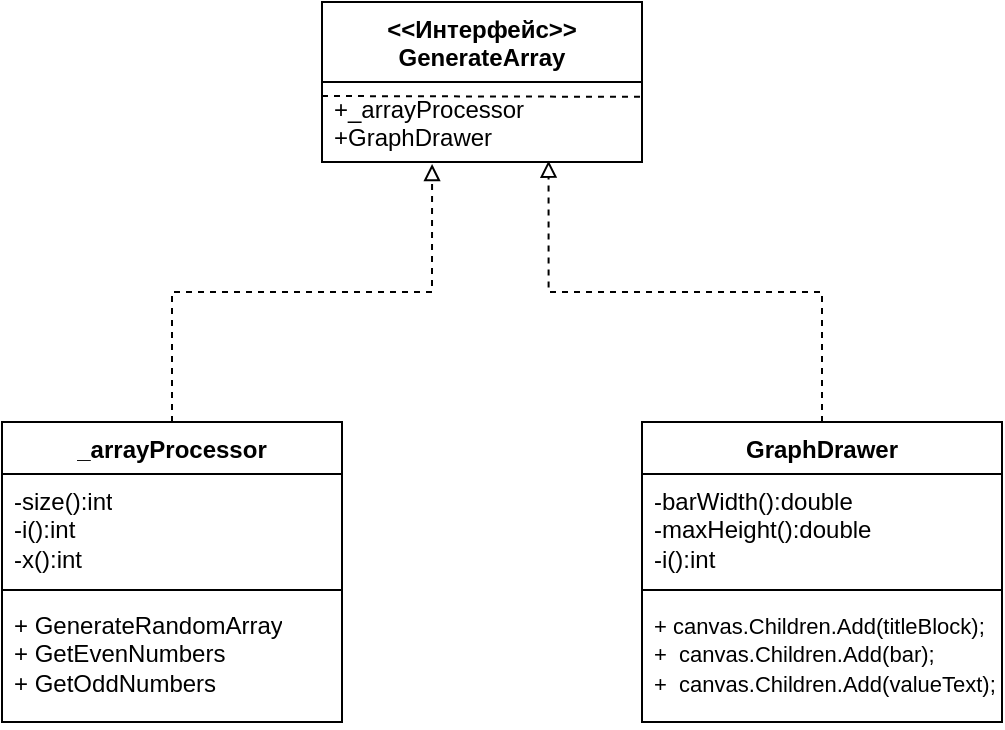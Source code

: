 <mxfile version="22.0.3" type="device" pages="4">
  <diagram id="kSzcMR0u03rfNY5keuFX" name="Классов">
    <mxGraphModel dx="819" dy="482" grid="1" gridSize="10" guides="1" tooltips="1" connect="1" arrows="1" fold="1" page="1" pageScale="1" pageWidth="827" pageHeight="1169" math="0" shadow="0">
      <root>
        <mxCell id="0" />
        <mxCell id="1" parent="0" />
        <mxCell id="Ui4USjVnpxRHwr0s3dEP-13" value="_arrayProcessor" style="swimlane;fontStyle=1;align=center;verticalAlign=top;childLayout=stackLayout;horizontal=1;startSize=26;horizontalStack=0;resizeParent=1;resizeParentMax=0;resizeLast=0;collapsible=1;marginBottom=0;whiteSpace=wrap;html=1;" vertex="1" parent="1">
          <mxGeometry x="190" y="440" width="170" height="150" as="geometry" />
        </mxCell>
        <mxCell id="Ui4USjVnpxRHwr0s3dEP-14" value="-size():int&lt;br&gt;-i():int&lt;br&gt;-x():int" style="text;strokeColor=none;fillColor=none;align=left;verticalAlign=top;spacingLeft=4;spacingRight=4;overflow=hidden;rotatable=0;points=[[0,0.5],[1,0.5]];portConstraint=eastwest;whiteSpace=wrap;html=1;" vertex="1" parent="Ui4USjVnpxRHwr0s3dEP-13">
          <mxGeometry y="26" width="170" height="54" as="geometry" />
        </mxCell>
        <mxCell id="Ui4USjVnpxRHwr0s3dEP-15" value="" style="line;strokeWidth=1;fillColor=none;align=left;verticalAlign=middle;spacingTop=-1;spacingLeft=3;spacingRight=3;rotatable=0;labelPosition=right;points=[];portConstraint=eastwest;strokeColor=inherit;" vertex="1" parent="Ui4USjVnpxRHwr0s3dEP-13">
          <mxGeometry y="80" width="170" height="8" as="geometry" />
        </mxCell>
        <mxCell id="Ui4USjVnpxRHwr0s3dEP-16" value="+&amp;nbsp;GenerateRandomArray&lt;br&gt;+&amp;nbsp;GetEvenNumbers&lt;br&gt;+ GetOddNumbers" style="text;strokeColor=none;fillColor=none;align=left;verticalAlign=top;spacingLeft=4;spacingRight=4;overflow=hidden;rotatable=0;points=[[0,0.5],[1,0.5]];portConstraint=eastwest;whiteSpace=wrap;html=1;" vertex="1" parent="Ui4USjVnpxRHwr0s3dEP-13">
          <mxGeometry y="88" width="170" height="62" as="geometry" />
        </mxCell>
        <mxCell id="Ui4USjVnpxRHwr0s3dEP-17" value="&amp;lt;&amp;lt;Интерфейс&amp;gt;&amp;gt;&lt;br&gt;GenerateArray" style="swimlane;fontStyle=1;align=center;verticalAlign=top;childLayout=stackLayout;horizontal=1;startSize=40;horizontalStack=0;resizeParent=1;resizeParentMax=0;resizeLast=0;collapsible=1;marginBottom=0;whiteSpace=wrap;html=1;" vertex="1" parent="1">
          <mxGeometry x="350" y="230" width="160" height="80" as="geometry" />
        </mxCell>
        <mxCell id="Ui4USjVnpxRHwr0s3dEP-21" value="" style="endArrow=none;dashed=1;html=1;rounded=0;exitX=0;exitY=0.175;exitDx=0;exitDy=0;exitPerimeter=0;entryX=1.004;entryY=0.186;entryDx=0;entryDy=0;entryPerimeter=0;" edge="1" parent="Ui4USjVnpxRHwr0s3dEP-17" source="Ui4USjVnpxRHwr0s3dEP-20" target="Ui4USjVnpxRHwr0s3dEP-20">
          <mxGeometry width="50" height="50" relative="1" as="geometry">
            <mxPoint y="32.71" as="sourcePoint" />
            <mxPoint x="138" y="32.71" as="targetPoint" />
          </mxGeometry>
        </mxCell>
        <mxCell id="Ui4USjVnpxRHwr0s3dEP-20" value="+_arrayProcessor&lt;br&gt;+GraphDrawer" style="text;strokeColor=none;fillColor=none;align=left;verticalAlign=top;spacingLeft=4;spacingRight=4;overflow=hidden;rotatable=0;points=[[0,0.5],[1,0.5]];portConstraint=eastwest;whiteSpace=wrap;html=1;" vertex="1" parent="Ui4USjVnpxRHwr0s3dEP-17">
          <mxGeometry y="40" width="160" height="40" as="geometry" />
        </mxCell>
        <mxCell id="Ui4USjVnpxRHwr0s3dEP-23" value="GraphDrawer" style="swimlane;fontStyle=1;align=center;verticalAlign=top;childLayout=stackLayout;horizontal=1;startSize=26;horizontalStack=0;resizeParent=1;resizeParentMax=0;resizeLast=0;collapsible=1;marginBottom=0;whiteSpace=wrap;html=1;" vertex="1" parent="1">
          <mxGeometry x="510" y="440" width="180" height="150" as="geometry" />
        </mxCell>
        <mxCell id="Ui4USjVnpxRHwr0s3dEP-24" value="-barWidth():double&lt;br&gt;-maxHeight():double&lt;br&gt;-i():int" style="text;strokeColor=none;fillColor=none;align=left;verticalAlign=top;spacingLeft=4;spacingRight=4;overflow=hidden;rotatable=0;points=[[0,0.5],[1,0.5]];portConstraint=eastwest;whiteSpace=wrap;html=1;" vertex="1" parent="Ui4USjVnpxRHwr0s3dEP-23">
          <mxGeometry y="26" width="180" height="54" as="geometry" />
        </mxCell>
        <mxCell id="Ui4USjVnpxRHwr0s3dEP-25" value="" style="line;strokeWidth=1;fillColor=none;align=left;verticalAlign=middle;spacingTop=-1;spacingLeft=3;spacingRight=3;rotatable=0;labelPosition=right;points=[];portConstraint=eastwest;strokeColor=inherit;" vertex="1" parent="Ui4USjVnpxRHwr0s3dEP-23">
          <mxGeometry y="80" width="180" height="8" as="geometry" />
        </mxCell>
        <mxCell id="Ui4USjVnpxRHwr0s3dEP-26" value="&lt;font style=&quot;font-size: 11px;&quot;&gt;+&amp;nbsp;canvas.Children.Add(titleBlock);&lt;br&gt;+&amp;nbsp;&amp;nbsp;canvas.Children.Add(bar);&lt;br&gt;+&amp;nbsp;&amp;nbsp;canvas.Children.Add(valueText);&lt;/font&gt;" style="text;strokeColor=none;fillColor=none;align=left;verticalAlign=top;spacingLeft=4;spacingRight=4;overflow=hidden;rotatable=0;points=[[0,0.5],[1,0.5]];portConstraint=eastwest;whiteSpace=wrap;html=1;" vertex="1" parent="Ui4USjVnpxRHwr0s3dEP-23">
          <mxGeometry y="88" width="180" height="62" as="geometry" />
        </mxCell>
        <mxCell id="Ui4USjVnpxRHwr0s3dEP-30" style="edgeStyle=orthogonalEdgeStyle;rounded=0;orthogonalLoop=1;jettySize=auto;html=1;entryX=0.344;entryY=1.025;entryDx=0;entryDy=0;entryPerimeter=0;endArrow=block;endFill=0;dashed=1;" edge="1" parent="1" source="Ui4USjVnpxRHwr0s3dEP-13" target="Ui4USjVnpxRHwr0s3dEP-20">
          <mxGeometry relative="1" as="geometry" />
        </mxCell>
        <mxCell id="Ui4USjVnpxRHwr0s3dEP-31" style="edgeStyle=orthogonalEdgeStyle;rounded=0;orthogonalLoop=1;jettySize=auto;html=1;entryX=0.708;entryY=0.983;entryDx=0;entryDy=0;entryPerimeter=0;endArrow=block;endFill=0;dashed=1;" edge="1" parent="1" source="Ui4USjVnpxRHwr0s3dEP-23" target="Ui4USjVnpxRHwr0s3dEP-20">
          <mxGeometry relative="1" as="geometry" />
        </mxCell>
      </root>
    </mxGraphModel>
  </diagram>
  <diagram name="Компонентов" id="l2q6QJbqK2KSOsYht-rp">
    <mxGraphModel dx="1434" dy="844" grid="1" gridSize="10" guides="1" tooltips="1" connect="1" arrows="1" fold="1" page="1" pageScale="1" pageWidth="827" pageHeight="1169" math="0" shadow="0">
      <root>
        <mxCell id="0" />
        <mxCell id="1" parent="0" />
        <mxCell id="Zj7BQAjbASsGY6jR_OW3-34" value="" style="shape=folder;fontStyle=1;spacingTop=10;tabWidth=40;tabHeight=14;tabPosition=left;html=1;whiteSpace=wrap;fillColor=none;" vertex="1" parent="1">
          <mxGeometry x="170" y="230" width="610" height="430" as="geometry" />
        </mxCell>
        <mxCell id="Zj7BQAjbASsGY6jR_OW3-4" value="&amp;lt;&amp;lt;компонент &lt;br&gt;устройство&amp;gt;&amp;gt;&lt;br&gt;&lt;br&gt;&lt;br&gt;Компьютер" style="html=1;dropTarget=0;whiteSpace=wrap;" vertex="1" parent="1">
          <mxGeometry x="218" y="354" width="181" height="92" as="geometry" />
        </mxCell>
        <mxCell id="Zj7BQAjbASsGY6jR_OW3-5" value="" style="shape=module;jettyWidth=8;jettyHeight=4;" vertex="1" parent="Zj7BQAjbASsGY6jR_OW3-4">
          <mxGeometry x="1" width="20" height="20" relative="1" as="geometry">
            <mxPoint x="-27" y="7" as="offset" />
          </mxGeometry>
        </mxCell>
        <mxCell id="Zj7BQAjbASsGY6jR_OW3-6" value="" style="rounded=0;orthogonalLoop=1;jettySize=auto;html=1;endArrow=halfCircle;endFill=0;endSize=6;strokeWidth=1;sketch=0;exitX=1;exitY=0.5;exitDx=0;exitDy=0;" edge="1" parent="1" source="Zj7BQAjbASsGY6jR_OW3-9">
          <mxGeometry relative="1" as="geometry">
            <mxPoint x="500" y="565" as="sourcePoint" />
            <mxPoint x="470" y="400" as="targetPoint" />
          </mxGeometry>
        </mxCell>
        <mxCell id="Zj7BQAjbASsGY6jR_OW3-7" value="" style="rounded=0;orthogonalLoop=1;jettySize=auto;html=1;endArrow=oval;endFill=0;sketch=0;sourcePerimeterSpacing=0;targetPerimeterSpacing=0;endSize=10;" edge="1" parent="1">
          <mxGeometry relative="1" as="geometry">
            <mxPoint x="540" y="400" as="sourcePoint" />
            <mxPoint x="470" y="400" as="targetPoint" />
          </mxGeometry>
        </mxCell>
        <mxCell id="Zj7BQAjbASsGY6jR_OW3-8" value="" style="ellipse;whiteSpace=wrap;html=1;align=center;aspect=fixed;fillColor=none;strokeColor=none;resizable=0;perimeter=centerPerimeter;rotatable=0;allowArrows=0;points=[];outlineConnect=1;" vertex="1" parent="1">
          <mxGeometry x="475" y="560" width="10" height="10" as="geometry" />
        </mxCell>
        <mxCell id="Zj7BQAjbASsGY6jR_OW3-10" value="" style="rounded=0;orthogonalLoop=1;jettySize=auto;html=1;endArrow=halfCircle;endFill=0;endSize=6;strokeWidth=1;sketch=0;exitX=1;exitY=0.5;exitDx=0;exitDy=0;" edge="1" parent="1" source="Zj7BQAjbASsGY6jR_OW3-4" target="Zj7BQAjbASsGY6jR_OW3-9">
          <mxGeometry relative="1" as="geometry">
            <mxPoint x="400" y="395" as="sourcePoint" />
            <mxPoint x="470" y="400" as="targetPoint" />
          </mxGeometry>
        </mxCell>
        <mxCell id="Zj7BQAjbASsGY6jR_OW3-9" value="" style="whiteSpace=wrap;html=1;aspect=fixed;" vertex="1" parent="1">
          <mxGeometry x="394" y="391" width="20" height="20" as="geometry" />
        </mxCell>
        <mxCell id="Zj7BQAjbASsGY6jR_OW3-12" value="&amp;lt;&amp;lt;компонент &lt;br&gt;интерфейс&amp;gt;&amp;gt;&lt;br&gt;&lt;br&gt;&lt;br&gt;программа" style="html=1;dropTarget=0;whiteSpace=wrap;" vertex="1" parent="1">
          <mxGeometry x="540" y="353" width="180" height="90" as="geometry" />
        </mxCell>
        <mxCell id="Zj7BQAjbASsGY6jR_OW3-13" value="" style="shape=module;jettyWidth=8;jettyHeight=4;" vertex="1" parent="Zj7BQAjbASsGY6jR_OW3-12">
          <mxGeometry x="1" width="20" height="20" relative="1" as="geometry">
            <mxPoint x="-27" y="7" as="offset" />
          </mxGeometry>
        </mxCell>
        <mxCell id="Zj7BQAjbASsGY6jR_OW3-14" value="" style="whiteSpace=wrap;html=1;aspect=fixed;" vertex="1" parent="1">
          <mxGeometry x="530" y="390" width="20" height="20" as="geometry" />
        </mxCell>
        <mxCell id="Zj7BQAjbASsGY6jR_OW3-15" value="&amp;lt;&amp;lt;компонент &lt;br&gt;график массива&amp;gt;&amp;gt;&lt;br&gt;&lt;br&gt;&lt;br&gt;класс" style="html=1;dropTarget=0;whiteSpace=wrap;" vertex="1" parent="1">
          <mxGeometry x="540" y="495" width="180" height="90" as="geometry" />
        </mxCell>
        <mxCell id="Zj7BQAjbASsGY6jR_OW3-16" value="" style="shape=module;jettyWidth=8;jettyHeight=4;" vertex="1" parent="Zj7BQAjbASsGY6jR_OW3-15">
          <mxGeometry x="1" width="20" height="20" relative="1" as="geometry">
            <mxPoint x="-27" y="7" as="offset" />
          </mxGeometry>
        </mxCell>
        <mxCell id="Zj7BQAjbASsGY6jR_OW3-17" value="&amp;lt;&amp;lt;компонент &lt;br&gt;генератор массива&amp;gt;&amp;gt;&lt;br&gt;&lt;br&gt;&lt;br&gt;класс" style="html=1;dropTarget=0;whiteSpace=wrap;" vertex="1" parent="1">
          <mxGeometry x="220" y="495" width="180" height="90" as="geometry" />
        </mxCell>
        <mxCell id="Zj7BQAjbASsGY6jR_OW3-18" value="" style="shape=module;jettyWidth=8;jettyHeight=4;" vertex="1" parent="Zj7BQAjbASsGY6jR_OW3-17">
          <mxGeometry x="1" width="20" height="20" relative="1" as="geometry">
            <mxPoint x="-27" y="7" as="offset" />
          </mxGeometry>
        </mxCell>
        <mxCell id="Zj7BQAjbASsGY6jR_OW3-19" value="" style="whiteSpace=wrap;html=1;aspect=fixed;" vertex="1" parent="1">
          <mxGeometry x="389" y="530" width="20" height="20" as="geometry" />
        </mxCell>
        <mxCell id="Zj7BQAjbASsGY6jR_OW3-22" value="" style="ellipse;whiteSpace=wrap;html=1;align=center;aspect=fixed;fillColor=none;strokeColor=none;resizable=0;perimeter=centerPerimeter;rotatable=0;allowArrows=0;points=[];outlineConnect=1;" vertex="1" parent="1">
          <mxGeometry x="475" y="470" width="10" height="10" as="geometry" />
        </mxCell>
        <mxCell id="Zj7BQAjbASsGY6jR_OW3-23" value="" style="rounded=0;orthogonalLoop=1;jettySize=auto;html=1;endArrow=halfCircle;endFill=0;endSize=6;strokeWidth=1;sketch=0;" edge="1" target="Zj7BQAjbASsGY6jR_OW3-25" parent="1" source="Zj7BQAjbASsGY6jR_OW3-15">
          <mxGeometry relative="1" as="geometry">
            <mxPoint x="530" y="560" as="sourcePoint" />
          </mxGeometry>
        </mxCell>
        <mxCell id="Zj7BQAjbASsGY6jR_OW3-24" value="" style="rounded=0;orthogonalLoop=1;jettySize=auto;html=1;endArrow=oval;endFill=0;sketch=0;sourcePerimeterSpacing=0;targetPerimeterSpacing=0;endSize=10;" edge="1" target="Zj7BQAjbASsGY6jR_OW3-25" parent="1" source="Zj7BQAjbASsGY6jR_OW3-19">
          <mxGeometry relative="1" as="geometry">
            <mxPoint x="460" y="375" as="sourcePoint" />
          </mxGeometry>
        </mxCell>
        <mxCell id="Zj7BQAjbASsGY6jR_OW3-25" value="" style="ellipse;whiteSpace=wrap;html=1;align=center;aspect=fixed;fillColor=none;strokeColor=none;resizable=0;perimeter=centerPerimeter;rotatable=0;allowArrows=0;points=[];outlineConnect=1;" vertex="1" parent="1">
          <mxGeometry x="460" y="535" width="10" height="10" as="geometry" />
        </mxCell>
        <mxCell id="Zj7BQAjbASsGY6jR_OW3-26" value="" style="whiteSpace=wrap;html=1;aspect=fixed;" vertex="1" parent="1">
          <mxGeometry x="530" y="529" width="20" height="20" as="geometry" />
        </mxCell>
        <mxCell id="Zj7BQAjbASsGY6jR_OW3-27" value="" style="rounded=0;orthogonalLoop=1;jettySize=auto;html=1;endArrow=halfCircle;endFill=0;endSize=6;strokeWidth=1;sketch=0;exitX=0.5;exitY=1;exitDx=0;exitDy=0;" edge="1" parent="1" source="Zj7BQAjbASsGY6jR_OW3-32">
          <mxGeometry relative="1" as="geometry">
            <mxPoint x="500" y="375" as="sourcePoint" />
            <mxPoint x="630" y="470" as="targetPoint" />
          </mxGeometry>
        </mxCell>
        <mxCell id="Zj7BQAjbASsGY6jR_OW3-28" value="" style="rounded=0;orthogonalLoop=1;jettySize=auto;html=1;endArrow=oval;endFill=0;sketch=0;sourcePerimeterSpacing=0;targetPerimeterSpacing=0;endSize=10;exitX=0.5;exitY=0;exitDx=0;exitDy=0;" edge="1" parent="1" source="Zj7BQAjbASsGY6jR_OW3-15">
          <mxGeometry relative="1" as="geometry">
            <mxPoint x="460" y="375" as="sourcePoint" />
            <mxPoint x="630" y="470" as="targetPoint" />
          </mxGeometry>
        </mxCell>
        <mxCell id="Zj7BQAjbASsGY6jR_OW3-29" value="" style="ellipse;whiteSpace=wrap;html=1;align=center;aspect=fixed;fillColor=none;strokeColor=none;resizable=0;perimeter=centerPerimeter;rotatable=0;allowArrows=0;points=[];outlineConnect=1;" vertex="1" parent="1">
          <mxGeometry x="475" y="370" width="10" height="10" as="geometry" />
        </mxCell>
        <mxCell id="Zj7BQAjbASsGY6jR_OW3-31" value="" style="whiteSpace=wrap;html=1;aspect=fixed;" vertex="1" parent="1">
          <mxGeometry x="620" y="490" width="20" height="20" as="geometry" />
        </mxCell>
        <mxCell id="Zj7BQAjbASsGY6jR_OW3-33" value="" style="rounded=0;orthogonalLoop=1;jettySize=auto;html=1;endArrow=halfCircle;endFill=0;endSize=6;strokeWidth=1;sketch=0;exitX=0.5;exitY=1;exitDx=0;exitDy=0;" edge="1" parent="1" source="Zj7BQAjbASsGY6jR_OW3-12" target="Zj7BQAjbASsGY6jR_OW3-32">
          <mxGeometry relative="1" as="geometry">
            <mxPoint x="630" y="440" as="sourcePoint" />
            <mxPoint x="630" y="470" as="targetPoint" />
          </mxGeometry>
        </mxCell>
        <mxCell id="Zj7BQAjbASsGY6jR_OW3-32" value="" style="whiteSpace=wrap;html=1;aspect=fixed;" vertex="1" parent="1">
          <mxGeometry x="620" y="433" width="20" height="20" as="geometry" />
        </mxCell>
        <mxCell id="Zj7BQAjbASsGY6jR_OW3-35" value="График" style="text;html=1;align=center;verticalAlign=middle;resizable=0;points=[];autosize=1;strokeColor=none;fillColor=none;" vertex="1" parent="1">
          <mxGeometry x="161" y="222" width="60" height="30" as="geometry" />
        </mxCell>
      </root>
    </mxGraphModel>
  </diagram>
  <diagram id="S-dpaSkjFV2wVcEjglh1" name="Коопераций">
    <mxGraphModel dx="1195" dy="703" grid="1" gridSize="10" guides="1" tooltips="1" connect="1" arrows="1" fold="1" page="1" pageScale="1" pageWidth="827" pageHeight="1169" math="0" shadow="0">
      <root>
        <mxCell id="0" />
        <mxCell id="1" parent="0" />
        <mxCell id="mithpTxnX-YxXzNMIfzc-1" value="Мачнева Е.А" style="shape=umlActor;verticalLabelPosition=bottom;verticalAlign=top;html=1;" vertex="1" parent="1">
          <mxGeometry x="150" y="340" width="30" height="60" as="geometry" />
        </mxCell>
        <mxCell id="mithpTxnX-YxXzNMIfzc-14" style="edgeStyle=orthogonalEdgeStyle;rounded=0;orthogonalLoop=1;jettySize=auto;html=1;exitX=1;exitY=0.5;exitDx=0;exitDy=0;entryX=0;entryY=0.5;entryDx=0;entryDy=0;endArrow=none;endFill=0;" edge="1" parent="1" source="mithpTxnX-YxXzNMIfzc-3" target="mithpTxnX-YxXzNMIfzc-10">
          <mxGeometry relative="1" as="geometry" />
        </mxCell>
        <mxCell id="mithpTxnX-YxXzNMIfzc-3" value="И:Интерфейс программы" style="rounded=0;whiteSpace=wrap;html=1;strokeWidth=3;" vertex="1" parent="1">
          <mxGeometry x="320" y="340" width="120" height="90" as="geometry" />
        </mxCell>
        <mxCell id="mithpTxnX-YxXzNMIfzc-4" value="" style="endArrow=none;html=1;rounded=0;exitX=0;exitY=0.5;exitDx=0;exitDy=0;" edge="1" parent="1" source="mithpTxnX-YxXzNMIfzc-3">
          <mxGeometry width="50" height="50" relative="1" as="geometry">
            <mxPoint x="390" y="460" as="sourcePoint" />
            <mxPoint x="190" y="385" as="targetPoint" />
          </mxGeometry>
        </mxCell>
        <mxCell id="mithpTxnX-YxXzNMIfzc-5" value="1.Запуск" style="text;html=1;align=center;verticalAlign=middle;resizable=0;points=[];autosize=1;strokeColor=none;fillColor=none;" vertex="1" parent="1">
          <mxGeometry x="250" y="355" width="70" height="30" as="geometry" />
        </mxCell>
        <mxCell id="mithpTxnX-YxXzNMIfzc-6" value="" style="ellipse;html=1;" vertex="1" parent="1">
          <mxGeometry x="190" y="360" width="20" height="20" as="geometry" />
        </mxCell>
        <mxCell id="mithpTxnX-YxXzNMIfzc-7" value="" style="endArrow=open;html=1;rounded=0;align=center;verticalAlign=top;endFill=0;labelBackgroundColor=none;endSize=6;" edge="1" source="mithpTxnX-YxXzNMIfzc-6" parent="1" target="mithpTxnX-YxXzNMIfzc-5">
          <mxGeometry relative="1" as="geometry">
            <mxPoint x="220" y="370" as="targetPoint" />
          </mxGeometry>
        </mxCell>
        <mxCell id="mithpTxnX-YxXzNMIfzc-10" value="Метод функции&lt;br&gt;Построение графика" style="rounded=0;whiteSpace=wrap;html=1;align=left;" vertex="1" parent="1">
          <mxGeometry x="570" y="340" width="120" height="90" as="geometry" />
        </mxCell>
        <mxCell id="mithpTxnX-YxXzNMIfzc-11" value="" style="endArrow=none;html=1;rounded=0;entryX=1;entryY=0.25;entryDx=0;entryDy=0;exitX=0;exitY=0.25;exitDx=0;exitDy=0;" edge="1" parent="1" source="mithpTxnX-YxXzNMIfzc-10" target="mithpTxnX-YxXzNMIfzc-10">
          <mxGeometry width="50" height="50" relative="1" as="geometry">
            <mxPoint x="380" y="460" as="sourcePoint" />
            <mxPoint x="430" y="410" as="targetPoint" />
          </mxGeometry>
        </mxCell>
        <mxCell id="mithpTxnX-YxXzNMIfzc-12" value=":Класс графика" style="text;html=1;align=center;verticalAlign=middle;resizable=0;points=[];autosize=1;strokeColor=none;fillColor=none;" vertex="1" parent="1">
          <mxGeometry x="580" y="340" width="100" height="30" as="geometry" />
        </mxCell>
        <mxCell id="mithpTxnX-YxXzNMIfzc-19" value="" style="ellipse;html=1;" vertex="1" parent="1">
          <mxGeometry x="450" y="360" width="20" height="20" as="geometry" />
        </mxCell>
        <mxCell id="mithpTxnX-YxXzNMIfzc-20" value="" style="endArrow=open;html=1;rounded=0;align=center;verticalAlign=top;endFill=0;labelBackgroundColor=none;endSize=6;" edge="1" parent="1">
          <mxGeometry relative="1" as="geometry">
            <mxPoint x="510" y="369" as="targetPoint" />
            <mxPoint x="470" y="369" as="sourcePoint" />
          </mxGeometry>
        </mxCell>
        <mxCell id="mithpTxnX-YxXzNMIfzc-21" value="2.Создаёт &lt;br&gt;графики массивов" style="text;html=1;align=center;verticalAlign=middle;resizable=0;points=[];autosize=1;strokeColor=none;fillColor=none;" vertex="1" parent="1">
          <mxGeometry x="461" y="323" width="120" height="40" as="geometry" />
        </mxCell>
        <mxCell id="mithpTxnX-YxXzNMIfzc-22" value="" style="ellipse;html=1;" vertex="1" parent="1">
          <mxGeometry x="540" y="400" width="20" height="20" as="geometry" />
        </mxCell>
        <mxCell id="mithpTxnX-YxXzNMIfzc-23" value="" style="endArrow=open;html=1;rounded=0;align=center;verticalAlign=top;endFill=0;labelBackgroundColor=none;endSize=6;exitX=0;exitY=0.5;exitDx=0;exitDy=0;" edge="1" parent="1" source="mithpTxnX-YxXzNMIfzc-22">
          <mxGeometry relative="1" as="geometry">
            <mxPoint x="500" y="410" as="targetPoint" />
            <mxPoint x="220" y="380" as="sourcePoint" />
          </mxGeometry>
        </mxCell>
        <mxCell id="mithpTxnX-YxXzNMIfzc-24" value="5. Передает&lt;br&gt;график массивов" style="text;html=1;align=center;verticalAlign=middle;resizable=0;points=[];autosize=1;strokeColor=none;fillColor=none;" vertex="1" parent="1">
          <mxGeometry x="420" y="415" width="110" height="40" as="geometry" />
        </mxCell>
        <mxCell id="mithpTxnX-YxXzNMIfzc-25" value="Метод функции&lt;br&gt;Заполнение массива" style="rounded=0;whiteSpace=wrap;html=1;align=left;" vertex="1" parent="1">
          <mxGeometry x="570" y="510" width="120" height="90" as="geometry" />
        </mxCell>
        <mxCell id="mithpTxnX-YxXzNMIfzc-26" value="" style="endArrow=none;html=1;rounded=0;entryX=1;entryY=0.25;entryDx=0;entryDy=0;exitX=0;exitY=0.25;exitDx=0;exitDy=0;" edge="1" parent="1" source="mithpTxnX-YxXzNMIfzc-25" target="mithpTxnX-YxXzNMIfzc-25">
          <mxGeometry width="50" height="50" relative="1" as="geometry">
            <mxPoint x="390" y="590" as="sourcePoint" />
            <mxPoint x="440" y="540" as="targetPoint" />
          </mxGeometry>
        </mxCell>
        <mxCell id="mithpTxnX-YxXzNMIfzc-27" value=":Класс ГСЧ массива" style="text;html=1;align=center;verticalAlign=middle;resizable=0;points=[];autosize=1;strokeColor=none;fillColor=none;" vertex="1" parent="1">
          <mxGeometry x="560" y="510" width="130" height="30" as="geometry" />
        </mxCell>
        <mxCell id="mithpTxnX-YxXzNMIfzc-29" style="edgeStyle=orthogonalEdgeStyle;rounded=0;orthogonalLoop=1;jettySize=auto;html=1;entryX=0.538;entryY=-0.015;entryDx=0;entryDy=0;entryPerimeter=0;endArrow=none;endFill=0;" edge="1" parent="1" source="mithpTxnX-YxXzNMIfzc-10" target="mithpTxnX-YxXzNMIfzc-27">
          <mxGeometry relative="1" as="geometry" />
        </mxCell>
        <mxCell id="mithpTxnX-YxXzNMIfzc-30" value="3.Получает массив" style="text;html=1;strokeColor=none;fillColor=none;align=center;verticalAlign=middle;whiteSpace=wrap;rounded=0;rotation=0;" vertex="1" parent="1">
          <mxGeometry x="670" y="450" width="60" height="30" as="geometry" />
        </mxCell>
        <mxCell id="mithpTxnX-YxXzNMIfzc-31" value="" style="ellipse;html=1;" vertex="1" parent="1">
          <mxGeometry x="640" y="435" width="20" height="20" as="geometry" />
        </mxCell>
        <mxCell id="mithpTxnX-YxXzNMIfzc-32" value="" style="endArrow=open;html=1;rounded=0;align=center;verticalAlign=top;endFill=0;labelBackgroundColor=none;endSize=6;exitX=0.5;exitY=1;exitDx=0;exitDy=0;" edge="1" parent="1" source="mithpTxnX-YxXzNMIfzc-31">
          <mxGeometry relative="1" as="geometry">
            <mxPoint x="650" y="480" as="targetPoint" />
            <mxPoint x="550" y="420" as="sourcePoint" />
          </mxGeometry>
        </mxCell>
        <mxCell id="mithpTxnX-YxXzNMIfzc-33" value="" style="ellipse;html=1;" vertex="1" parent="1">
          <mxGeometry x="610" y="490" width="20" height="20" as="geometry" />
        </mxCell>
        <mxCell id="mithpTxnX-YxXzNMIfzc-36" value="" style="endArrow=open;html=1;rounded=0;align=center;verticalAlign=top;endFill=0;labelBackgroundColor=none;endSize=6;exitX=0.5;exitY=0;exitDx=0;exitDy=0;" edge="1" parent="1" source="mithpTxnX-YxXzNMIfzc-33">
          <mxGeometry relative="1" as="geometry">
            <mxPoint x="620" y="460" as="targetPoint" />
            <mxPoint x="660" y="465" as="sourcePoint" />
          </mxGeometry>
        </mxCell>
        <mxCell id="mithpTxnX-YxXzNMIfzc-37" value="4.Даёт &lt;br&gt;массив&lt;br&gt;" style="text;html=1;align=center;verticalAlign=middle;resizable=0;points=[];autosize=1;strokeColor=none;fillColor=none;" vertex="1" parent="1">
          <mxGeometry x="540" y="450" width="60" height="40" as="geometry" />
        </mxCell>
        <mxCell id="mithpTxnX-YxXzNMIfzc-38" value=":Визуализатор&lt;br&gt;графика" style="rounded=0;whiteSpace=wrap;html=1;align=center;" vertex="1" parent="1">
          <mxGeometry x="320" y="510" width="120" height="90" as="geometry" />
        </mxCell>
        <mxCell id="mithpTxnX-YxXzNMIfzc-41" value="" style="endArrow=none;html=1;rounded=0;entryX=0.5;entryY=1;entryDx=0;entryDy=0;exitX=0.5;exitY=0;exitDx=0;exitDy=0;" edge="1" parent="1" source="mithpTxnX-YxXzNMIfzc-38" target="mithpTxnX-YxXzNMIfzc-3">
          <mxGeometry width="50" height="50" relative="1" as="geometry">
            <mxPoint x="570" y="640" as="sourcePoint" />
            <mxPoint x="620" y="590" as="targetPoint" />
          </mxGeometry>
        </mxCell>
        <mxCell id="mithpTxnX-YxXzNMIfzc-42" value="6.Запрашивает&lt;br&gt;визуализацию" style="text;html=1;align=center;verticalAlign=middle;resizable=0;points=[];autosize=1;strokeColor=none;fillColor=none;" vertex="1" parent="1">
          <mxGeometry x="400" y="455" width="100" height="40" as="geometry" />
        </mxCell>
        <mxCell id="mithpTxnX-YxXzNMIfzc-43" value="" style="ellipse;html=1;" vertex="1" parent="1">
          <mxGeometry x="380" y="430" width="20" height="20" as="geometry" />
        </mxCell>
        <mxCell id="mithpTxnX-YxXzNMIfzc-45" value="" style="ellipse;html=1;" vertex="1" parent="1">
          <mxGeometry x="360" y="490" width="20" height="20" as="geometry" />
        </mxCell>
        <mxCell id="mithpTxnX-YxXzNMIfzc-46" value="" style="endArrow=open;html=1;rounded=0;align=center;verticalAlign=top;endFill=0;labelBackgroundColor=none;endSize=6;exitX=0.5;exitY=1;exitDx=0;exitDy=0;" edge="1" parent="1" source="mithpTxnX-YxXzNMIfzc-43">
          <mxGeometry relative="1" as="geometry">
            <mxPoint x="390" y="480" as="targetPoint" />
            <mxPoint x="630" y="500" as="sourcePoint" />
          </mxGeometry>
        </mxCell>
        <mxCell id="mithpTxnX-YxXzNMIfzc-48" value="" style="endArrow=open;html=1;rounded=0;align=center;verticalAlign=top;endFill=0;labelBackgroundColor=none;endSize=6;exitX=0.5;exitY=0;exitDx=0;exitDy=0;" edge="1" parent="1" source="mithpTxnX-YxXzNMIfzc-45">
          <mxGeometry relative="1" as="geometry">
            <mxPoint x="370" y="460" as="targetPoint" />
            <mxPoint x="400" y="460" as="sourcePoint" />
          </mxGeometry>
        </mxCell>
        <mxCell id="mithpTxnX-YxXzNMIfzc-49" value="7.Визиализирует&amp;nbsp;&lt;br&gt;график" style="text;html=1;align=center;verticalAlign=middle;resizable=0;points=[];autosize=1;strokeColor=none;fillColor=none;" vertex="1" parent="1">
          <mxGeometry x="260" y="455" width="110" height="40" as="geometry" />
        </mxCell>
        <mxCell id="mithpTxnX-YxXzNMIfzc-50" value="8.Получает&lt;br&gt;график" style="text;html=1;align=center;verticalAlign=middle;resizable=0;points=[];autosize=1;strokeColor=none;fillColor=none;" vertex="1" parent="1">
          <mxGeometry x="240" y="385" width="80" height="40" as="geometry" />
        </mxCell>
      </root>
    </mxGraphModel>
  </diagram>
  <diagram id="dMBGRVCGU3zXFOx1stIT" name="Развертывания">
    <mxGraphModel dx="1434" dy="844" grid="1" gridSize="10" guides="1" tooltips="1" connect="1" arrows="1" fold="1" page="1" pageScale="1" pageWidth="827" pageHeight="1169" math="0" shadow="0">
      <root>
        <mxCell id="0" />
        <mxCell id="1" parent="0" />
        <mxCell id="DXOCUzE8BqKrHPD3vOvG-1" value="Рабочая станция пользователя" style="verticalAlign=top;align=left;spacingTop=8;spacingLeft=2;spacingRight=12;shape=cube;size=10;direction=south;fontStyle=4;html=1;whiteSpace=wrap;" vertex="1" parent="1">
          <mxGeometry x="60" y="360" width="180" height="120" as="geometry" />
        </mxCell>
        <mxCell id="DXOCUzE8BqKrHPD3vOvG-2" value="Устройство ПЭВМ:" style="verticalAlign=top;align=left;spacingTop=8;spacingLeft=2;spacingRight=12;shape=cube;size=10;direction=south;fontStyle=4;html=1;whiteSpace=wrap;" vertex="1" parent="1">
          <mxGeometry x="340" y="360" width="180" height="120" as="geometry" />
        </mxCell>
        <mxCell id="DXOCUzE8BqKrHPD3vOvG-3" value="Программа График массивов" style="verticalAlign=top;align=left;spacingTop=8;spacingLeft=2;spacingRight=12;shape=cube;size=10;direction=south;fontStyle=4;html=1;whiteSpace=wrap;" vertex="1" parent="1">
          <mxGeometry x="600" y="360" width="180" height="120" as="geometry" />
        </mxCell>
        <mxCell id="DXOCUzE8BqKrHPD3vOvG-5" value="Модуль &lt;br&gt;отображения&lt;br&gt;графика массивов" style="rounded=0;whiteSpace=wrap;html=1;align=center;" vertex="1" parent="1">
          <mxGeometry x="80" y="400" width="130" height="60" as="geometry" />
        </mxCell>
        <mxCell id="DXOCUzE8BqKrHPD3vOvG-6" value="&lt;font style=&quot;font-size: 11px;&quot;&gt;+ОС:Windows&lt;br&gt;+Программа:Visual Studio&lt;br&gt;+Интернет 10 мб/с&lt;br&gt;-Лицензия: необязательно&lt;/font&gt;" style="rounded=0;whiteSpace=wrap;html=1;" vertex="1" parent="1">
          <mxGeometry x="360" y="400" width="130" height="70" as="geometry" />
        </mxCell>
        <mxCell id="DXOCUzE8BqKrHPD3vOvG-7" value="Модуль &lt;br&gt;обработки&lt;br&gt;данных" style="rounded=0;whiteSpace=wrap;html=1;" vertex="1" parent="1">
          <mxGeometry x="625" y="400" width="130" height="60" as="geometry" />
        </mxCell>
        <mxCell id="DXOCUzE8BqKrHPD3vOvG-9" value="" style="html=1;dropTarget=0;whiteSpace=wrap;opacity=0;" vertex="1" parent="1">
          <mxGeometry x="263" y="535" width="180" height="90" as="geometry" />
        </mxCell>
        <mxCell id="DXOCUzE8BqKrHPD3vOvG-10" value="" style="shape=module;jettyWidth=8;jettyHeight=4;" vertex="1" parent="DXOCUzE8BqKrHPD3vOvG-9">
          <mxGeometry x="1" width="20" height="20" relative="1" as="geometry">
            <mxPoint x="-260" y="-130" as="offset" />
          </mxGeometry>
        </mxCell>
        <mxCell id="DXOCUzE8BqKrHPD3vOvG-15" value="" style="shape=module;jettyWidth=8;jettyHeight=4;" vertex="1" parent="1">
          <mxGeometry x="730" y="410" width="20" height="20" as="geometry" />
        </mxCell>
        <mxCell id="DXOCUzE8BqKrHPD3vOvG-17" value="" style="endArrow=none;html=1;rounded=0;entryX=0;entryY=0;entryDx=65;entryDy=180;entryPerimeter=0;exitX=0.542;exitY=0;exitDx=0;exitDy=0;exitPerimeter=0;" edge="1" parent="1" source="DXOCUzE8BqKrHPD3vOvG-1" target="DXOCUzE8BqKrHPD3vOvG-2">
          <mxGeometry width="50" height="50" relative="1" as="geometry">
            <mxPoint x="390" y="590" as="sourcePoint" />
            <mxPoint x="440" y="540" as="targetPoint" />
          </mxGeometry>
        </mxCell>
        <mxCell id="DXOCUzE8BqKrHPD3vOvG-18" value="" style="endArrow=none;html=1;rounded=0;exitX=0.542;exitY=0;exitDx=0;exitDy=0;exitPerimeter=0;" edge="1" parent="1">
          <mxGeometry width="50" height="50" relative="1" as="geometry">
            <mxPoint x="520" y="429" as="sourcePoint" />
            <mxPoint x="600" y="429" as="targetPoint" />
          </mxGeometry>
        </mxCell>
      </root>
    </mxGraphModel>
  </diagram>
</mxfile>

